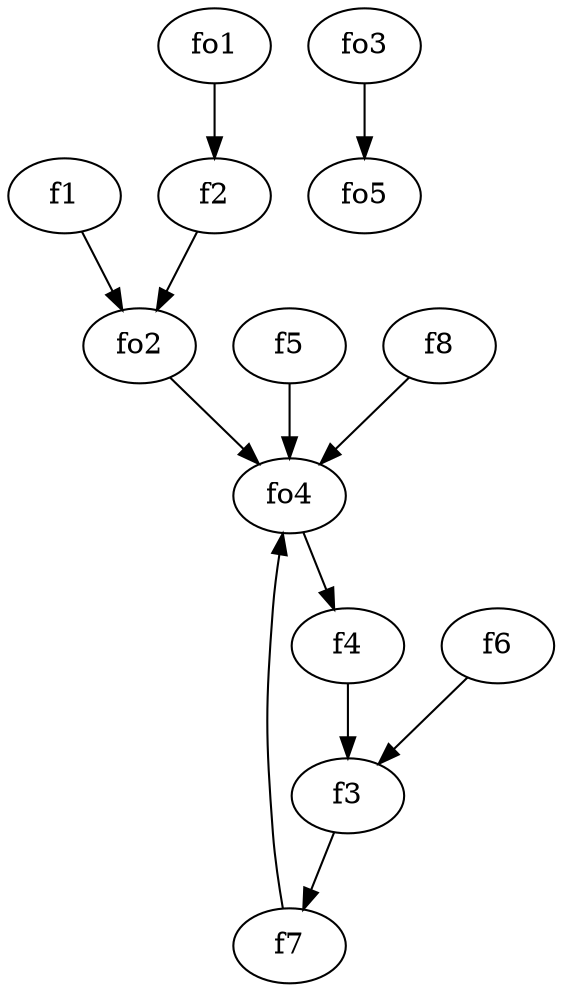strict digraph  {
f1;
f2;
f3;
f4;
f5;
f6;
f7;
f8;
fo1;
fo2;
fo3;
fo4;
fo5;
f1 -> fo2  [weight=2];
f2 -> fo2  [weight=2];
f3 -> f7  [weight=2];
f4 -> f3  [weight=2];
f5 -> fo4  [weight=2];
f6 -> f3  [weight=2];
f7 -> fo4  [weight=2];
f8 -> fo4  [weight=2];
fo1 -> f2  [weight=2];
fo2 -> fo4  [weight=2];
fo3 -> fo5  [weight=2];
fo4 -> f4  [weight=2];
}
